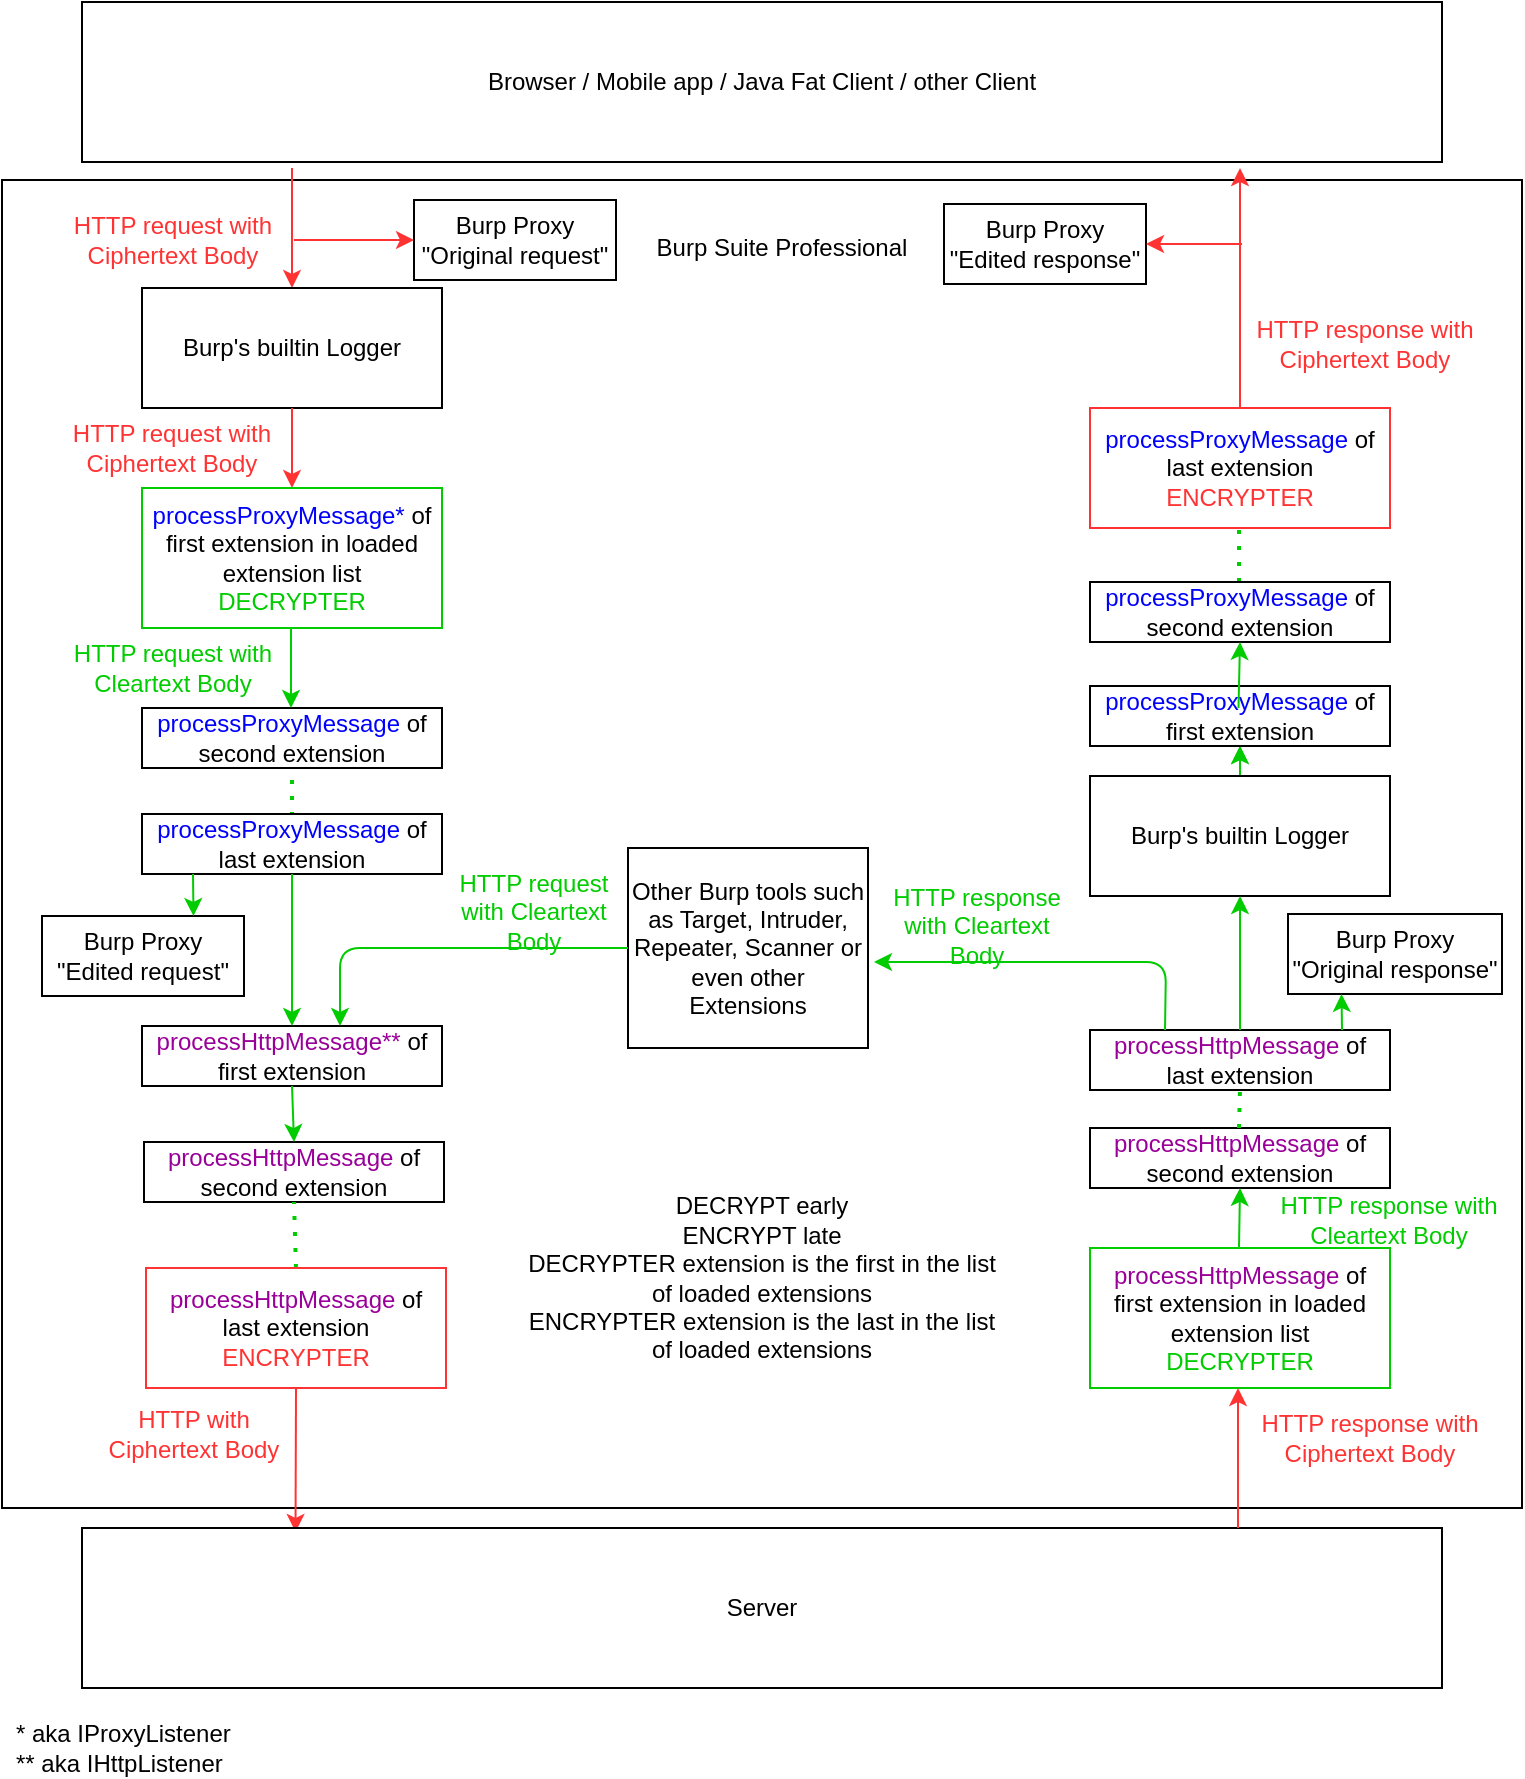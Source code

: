<mxfile version="17.4.3" type="device"><diagram id="dkXKInsyoWn6bSrBnqrR" name="Page-1"><mxGraphModel dx="1426" dy="708" grid="1" gridSize="10" guides="1" tooltips="1" connect="1" arrows="1" fold="1" page="1" pageScale="1" pageWidth="827" pageHeight="1169" math="0" shadow="0"><root><mxCell id="0"/><mxCell id="1" parent="0"/><mxCell id="VUZe7Qizo7GHWYzlB827-75" value="" style="rounded=0;whiteSpace=wrap;html=1;fontColor=#000000;align=left;" parent="1" vertex="1"><mxGeometry x="40" y="146" width="760" height="664" as="geometry"/></mxCell><mxCell id="VUZe7Qizo7GHWYzlB827-1" value="Browser / Mobile app / Java Fat Client / other Client" style="rounded=0;whiteSpace=wrap;html=1;" parent="1" vertex="1"><mxGeometry x="80" y="57" width="680" height="80" as="geometry"/></mxCell><mxCell id="VUZe7Qizo7GHWYzlB827-2" value="" style="endArrow=classic;html=1;fillColor=#f8cecc;strokeColor=#FF3333;entryX=0.5;entryY=0;entryDx=0;entryDy=0;" parent="1" target="VUZe7Qizo7GHWYzlB827-7" edge="1"><mxGeometry width="50" height="50" relative="1" as="geometry"><mxPoint x="185" y="140" as="sourcePoint"/><mxPoint x="199.964" y="200" as="targetPoint"/><Array as="points"/></mxGeometry></mxCell><mxCell id="VUZe7Qizo7GHWYzlB827-4" value="HTTP request with Ciphertext Body" style="text;html=1;strokeColor=none;fillColor=none;align=center;verticalAlign=middle;whiteSpace=wrap;rounded=0;fontColor=#FF3333;" parent="1" vertex="1"><mxGeometry x="70" y="166" width="111" height="20" as="geometry"/></mxCell><mxCell id="VUZe7Qizo7GHWYzlB827-7" value="Burp's builtin Logger" style="rounded=0;whiteSpace=wrap;html=1;" parent="1" vertex="1"><mxGeometry x="110" y="200" width="150" height="60" as="geometry"/></mxCell><mxCell id="VUZe7Qizo7GHWYzlB827-8" value="" style="endArrow=classic;html=1;fontColor=#FF3333;strokeColor=#FF3333;exitX=0.5;exitY=1;exitDx=0;exitDy=0;entryX=0.5;entryY=0;entryDx=0;entryDy=0;" parent="1" source="VUZe7Qizo7GHWYzlB827-7" target="VUZe7Qizo7GHWYzlB827-10" edge="1"><mxGeometry width="50" height="50" relative="1" as="geometry"><mxPoint x="400" y="390" as="sourcePoint"/><mxPoint x="200" y="300" as="targetPoint"/></mxGeometry></mxCell><mxCell id="VUZe7Qizo7GHWYzlB827-10" value="&lt;div&gt;&lt;font color=&quot;#0000FF&quot;&gt;processProxyMessage*&lt;/font&gt; of first extension in loaded extension list&lt;/div&gt;&lt;div&gt;&lt;font color=&quot;#00CC00&quot;&gt;DECRYPTER&lt;/font&gt;&lt;br&gt;&lt;/div&gt;" style="rounded=0;whiteSpace=wrap;html=1;strokeColor=#00CC00;" parent="1" vertex="1"><mxGeometry x="110" y="300" width="150" height="70" as="geometry"/></mxCell><mxCell id="VUZe7Qizo7GHWYzlB827-12" value="&lt;div&gt;&lt;font color=&quot;#0000FF&quot;&gt;processProxyMessage&lt;/font&gt; of second extension&lt;br&gt;&lt;/div&gt;" style="rounded=0;whiteSpace=wrap;html=1;" parent="1" vertex="1"><mxGeometry x="110" y="410" width="150" height="30" as="geometry"/></mxCell><mxCell id="VUZe7Qizo7GHWYzlB827-13" value="HTTP request with Cleartext Body" style="text;html=1;strokeColor=none;fillColor=none;align=center;verticalAlign=middle;whiteSpace=wrap;rounded=0;fontColor=#00CC00;" parent="1" vertex="1"><mxGeometry x="70" y="380" width="111" height="20" as="geometry"/></mxCell><mxCell id="VUZe7Qizo7GHWYzlB827-14" value="" style="endArrow=classic;html=1;exitX=0.5;exitY=1;exitDx=0;exitDy=0;entryX=0.5;entryY=0;entryDx=0;entryDy=0;fontColor=#00CC00;strokeColor=#00CC00;" parent="1" edge="1"><mxGeometry width="50" height="50" relative="1" as="geometry"><mxPoint x="184.5" y="370" as="sourcePoint"/><mxPoint x="184.5" y="410" as="targetPoint"/></mxGeometry></mxCell><mxCell id="VUZe7Qizo7GHWYzlB827-16" value="" style="endArrow=none;dashed=1;html=1;dashPattern=1 3;strokeWidth=2;fontColor=#00CC00;entryX=0.5;entryY=1;entryDx=0;entryDy=0;strokeColor=#00CC00;" parent="1" target="VUZe7Qizo7GHWYzlB827-12" edge="1"><mxGeometry width="50" height="50" relative="1" as="geometry"><mxPoint x="185" y="480" as="sourcePoint"/><mxPoint x="450" y="390" as="targetPoint"/></mxGeometry></mxCell><mxCell id="VUZe7Qizo7GHWYzlB827-17" value="&lt;div&gt;&lt;font color=&quot;#0000FF&quot;&gt;processProxyMessage&lt;/font&gt; of last extension&lt;br&gt;&lt;/div&gt;" style="rounded=0;whiteSpace=wrap;html=1;" parent="1" vertex="1"><mxGeometry x="110" y="463" width="150" height="30" as="geometry"/></mxCell><mxCell id="VUZe7Qizo7GHWYzlB827-19" value="Other Burp tools such as Target, Intruder, Repeater, Scanner or even other Extensions" style="rounded=0;whiteSpace=wrap;html=1;" parent="1" vertex="1"><mxGeometry x="353" y="480" width="120" height="100" as="geometry"/></mxCell><mxCell id="VUZe7Qizo7GHWYzlB827-20" value="&lt;div&gt;* aka IProxyListener&lt;/div&gt;&lt;div&gt;** aka IHttpListener&lt;/div&gt;" style="text;html=1;strokeColor=none;fillColor=none;align=left;verticalAlign=middle;whiteSpace=wrap;rounded=0;fontColor=#000000;" parent="1" vertex="1"><mxGeometry x="45" y="920" width="280" height="20" as="geometry"/></mxCell><mxCell id="VUZe7Qizo7GHWYzlB827-21" value="&lt;div&gt;&lt;font color=&quot;#990099&quot;&gt;processHttpMessage**&lt;/font&gt; of first extension&lt;br&gt;&lt;/div&gt;" style="rounded=0;whiteSpace=wrap;html=1;" parent="1" vertex="1"><mxGeometry x="110" y="569" width="150" height="30" as="geometry"/></mxCell><mxCell id="VUZe7Qizo7GHWYzlB827-23" value="" style="endArrow=classic;html=1;exitX=0.5;exitY=1;exitDx=0;exitDy=0;entryX=0.5;entryY=0;entryDx=0;entryDy=0;fontColor=#00CC00;strokeColor=#00CC00;" parent="1" edge="1" target="VUZe7Qizo7GHWYzlB827-21" source="VUZe7Qizo7GHWYzlB827-17"><mxGeometry width="50" height="50" relative="1" as="geometry"><mxPoint x="181" y="510" as="sourcePoint"/><mxPoint x="181" y="550" as="targetPoint"/></mxGeometry></mxCell><mxCell id="VUZe7Qizo7GHWYzlB827-24" value="HTTP request with Cleartext Body" style="text;html=1;strokeColor=none;fillColor=none;align=center;verticalAlign=middle;whiteSpace=wrap;rounded=0;fontColor=#00CC00;" parent="1" vertex="1"><mxGeometry x="261" y="502" width="90" height="20" as="geometry"/></mxCell><mxCell id="VUZe7Qizo7GHWYzlB827-25" value="" style="endArrow=classic;html=1;fontColor=#000000;strokeColor=#00CC00;entryX=0.66;entryY=0;entryDx=0;entryDy=0;entryPerimeter=0;exitX=0;exitY=0.5;exitDx=0;exitDy=0;" parent="1" source="VUZe7Qizo7GHWYzlB827-19" target="VUZe7Qizo7GHWYzlB827-21" edge="1"><mxGeometry width="50" height="50" relative="1" as="geometry"><mxPoint x="400" y="490" as="sourcePoint"/><mxPoint x="450" y="440" as="targetPoint"/><Array as="points"><mxPoint x="209" y="530"/></Array></mxGeometry></mxCell><mxCell id="VUZe7Qizo7GHWYzlB827-26" value="&lt;div&gt;&lt;font color=&quot;#990099&quot;&gt;processHttpMessage&lt;/font&gt; of second extension&lt;br&gt;&lt;/div&gt;" style="rounded=0;whiteSpace=wrap;html=1;" parent="1" vertex="1"><mxGeometry x="111" y="627" width="150" height="30" as="geometry"/></mxCell><mxCell id="VUZe7Qizo7GHWYzlB827-28" value="" style="endArrow=classic;html=1;exitX=0.5;exitY=1;exitDx=0;exitDy=0;fontColor=#00CC00;strokeColor=#00CC00;entryX=0.5;entryY=0;entryDx=0;entryDy=0;" parent="1" edge="1" target="VUZe7Qizo7GHWYzlB827-26" source="VUZe7Qizo7GHWYzlB827-21"><mxGeometry width="50" height="50" relative="1" as="geometry"><mxPoint x="181.5" y="580" as="sourcePoint"/><mxPoint x="185" y="620" as="targetPoint"/></mxGeometry></mxCell><mxCell id="VUZe7Qizo7GHWYzlB827-29" value="" style="endArrow=none;dashed=1;html=1;dashPattern=1 3;strokeWidth=2;fontColor=#00CC00;entryX=0.5;entryY=1;entryDx=0;entryDy=0;strokeColor=#00CC00;exitX=0.5;exitY=0;exitDx=0;exitDy=0;" parent="1" target="VUZe7Qizo7GHWYzlB827-26" edge="1" source="VUZe7Qizo7GHWYzlB827-30"><mxGeometry width="50" height="50" relative="1" as="geometry"><mxPoint x="182" y="690" as="sourcePoint"/><mxPoint x="447" y="600" as="targetPoint"/></mxGeometry></mxCell><mxCell id="VUZe7Qizo7GHWYzlB827-30" value="&lt;div&gt;&lt;font color=&quot;#990099&quot;&gt;processHttpMessage&lt;/font&gt; of last extension&lt;/div&gt;&lt;div&gt;&lt;font color=&quot;#FF3333&quot;&gt;ENCRYPTER&lt;/font&gt;&lt;br&gt;&lt;/div&gt;" style="rounded=0;whiteSpace=wrap;html=1;strokeColor=#FF3333;" parent="1" vertex="1"><mxGeometry x="112" y="690" width="150" height="60" as="geometry"/></mxCell><mxCell id="VUZe7Qizo7GHWYzlB827-34" value="HTTP with Ciphertext Body" style="text;html=1;strokeColor=none;fillColor=none;align=center;verticalAlign=middle;whiteSpace=wrap;rounded=0;fontColor=#FF3333;" parent="1" vertex="1"><mxGeometry x="91" y="763" width="90" height="20" as="geometry"/></mxCell><mxCell id="VUZe7Qizo7GHWYzlB827-35" value="" style="endArrow=classic;html=1;fontColor=#FF3333;strokeColor=#FF3333;exitX=0.5;exitY=1;exitDx=0;exitDy=0;entryX=0.157;entryY=0.025;entryDx=0;entryDy=0;entryPerimeter=0;" parent="1" edge="1" target="VUZe7Qizo7GHWYzlB827-36" source="VUZe7Qizo7GHWYzlB827-30"><mxGeometry width="50" height="50" relative="1" as="geometry"><mxPoint x="181" y="750" as="sourcePoint"/><mxPoint x="181" y="820" as="targetPoint"/></mxGeometry></mxCell><mxCell id="VUZe7Qizo7GHWYzlB827-36" value="Server" style="rounded=0;whiteSpace=wrap;html=1;" parent="1" vertex="1"><mxGeometry x="80" y="820" width="680" height="80" as="geometry"/></mxCell><mxCell id="VUZe7Qizo7GHWYzlB827-37" value="HTTP request with Ciphertext Body" style="text;html=1;strokeColor=none;fillColor=none;align=center;verticalAlign=middle;whiteSpace=wrap;rounded=0;fontColor=#FF3333;" parent="1" vertex="1"><mxGeometry x="70" y="270" width="110" height="20" as="geometry"/></mxCell><mxCell id="VUZe7Qizo7GHWYzlB827-43" value="&lt;div&gt;&lt;font color=&quot;#990099&quot;&gt;processHttpMessage&lt;/font&gt; of first extension in loaded extension list&lt;/div&gt;&lt;div&gt;&lt;font color=&quot;#00CC00&quot;&gt;DECRYPTER&lt;/font&gt;&lt;br&gt;&lt;/div&gt;" style="rounded=0;whiteSpace=wrap;html=1;strokeColor=#00CC00;" parent="1" vertex="1"><mxGeometry x="584" y="680" width="150" height="70" as="geometry"/></mxCell><mxCell id="VUZe7Qizo7GHWYzlB827-44" value="" style="endArrow=classic;html=1;fontColor=#FF3333;strokeColor=#FF3333;exitX=0.8;exitY=0;exitDx=0;exitDy=0;exitPerimeter=0;" parent="1" edge="1"><mxGeometry width="50" height="50" relative="1" as="geometry"><mxPoint x="658" y="820" as="sourcePoint"/><mxPoint x="658" y="750" as="targetPoint"/></mxGeometry></mxCell><mxCell id="VUZe7Qizo7GHWYzlB827-45" value="HTTP response with Ciphertext Body" style="text;html=1;strokeColor=none;fillColor=none;align=center;verticalAlign=middle;whiteSpace=wrap;rounded=0;fontColor=#FF3333;" parent="1" vertex="1"><mxGeometry x="664" y="765" width="120" height="20" as="geometry"/></mxCell><mxCell id="VUZe7Qizo7GHWYzlB827-47" value="&lt;div&gt;&lt;font color=&quot;#990099&quot;&gt;processHttpMessage&lt;/font&gt; of second extension&lt;br&gt;&lt;/div&gt;" style="rounded=0;whiteSpace=wrap;html=1;" parent="1" vertex="1"><mxGeometry x="584" y="620" width="150" height="30" as="geometry"/></mxCell><mxCell id="VUZe7Qizo7GHWYzlB827-48" value="HTTP response with Cleartext Body" style="text;html=1;strokeColor=none;fillColor=none;align=center;verticalAlign=middle;whiteSpace=wrap;rounded=0;fontColor=#00CC00;" parent="1" vertex="1"><mxGeometry x="673" y="656" width="121" height="20" as="geometry"/></mxCell><mxCell id="VUZe7Qizo7GHWYzlB827-51" value="" style="endArrow=classic;html=1;exitX=0.5;exitY=1;exitDx=0;exitDy=0;entryX=0.5;entryY=1;entryDx=0;entryDy=0;fontColor=#00CC00;strokeColor=#00CC00;" parent="1" target="VUZe7Qizo7GHWYzlB827-47" edge="1"><mxGeometry width="50" height="50" relative="1" as="geometry"><mxPoint x="658.5" y="680" as="sourcePoint"/><mxPoint x="658.5" y="720" as="targetPoint"/></mxGeometry></mxCell><mxCell id="VUZe7Qizo7GHWYzlB827-52" value="&lt;div&gt;&lt;font color=&quot;#990099&quot;&gt;processHttpMessage&lt;/font&gt; of last extension&lt;br&gt;&lt;/div&gt;" style="rounded=0;whiteSpace=wrap;html=1;" parent="1" vertex="1"><mxGeometry x="584" y="571" width="150" height="30" as="geometry"/></mxCell><mxCell id="VUZe7Qizo7GHWYzlB827-54" value="" style="endArrow=none;dashed=1;html=1;dashPattern=1 3;strokeWidth=2;fontColor=#00CC00;strokeColor=#00CC00;entryX=0.5;entryY=1;entryDx=0;entryDy=0;" parent="1" target="VUZe7Qizo7GHWYzlB827-52" edge="1"><mxGeometry width="50" height="50" relative="1" as="geometry"><mxPoint x="658.5" y="620" as="sourcePoint"/><mxPoint x="659" y="600" as="targetPoint"/></mxGeometry></mxCell><mxCell id="VUZe7Qizo7GHWYzlB827-56" value="HTTP response with Cleartext Body" style="text;html=1;strokeColor=none;fillColor=none;align=center;verticalAlign=middle;whiteSpace=wrap;rounded=0;fontColor=#00CC00;" parent="1" vertex="1"><mxGeometry x="484" y="509" width="87" height="20" as="geometry"/></mxCell><mxCell id="VUZe7Qizo7GHWYzlB827-64" value="" style="edgeStyle=orthogonalEdgeStyle;rounded=0;orthogonalLoop=1;jettySize=auto;html=1;fontColor=#000000;strokeColor=#00CC00;" parent="1" source="VUZe7Qizo7GHWYzlB827-57" target="VUZe7Qizo7GHWYzlB827-62" edge="1"><mxGeometry relative="1" as="geometry"/></mxCell><mxCell id="VUZe7Qizo7GHWYzlB827-65" value="" style="edgeStyle=orthogonalEdgeStyle;rounded=0;orthogonalLoop=1;jettySize=auto;html=1;fontColor=#000000;strokeColor=#00CC00;" parent="1" source="VUZe7Qizo7GHWYzlB827-57" target="VUZe7Qizo7GHWYzlB827-62" edge="1"><mxGeometry relative="1" as="geometry"/></mxCell><mxCell id="VUZe7Qizo7GHWYzlB827-57" value="Burp's builtin Logger" style="rounded=0;whiteSpace=wrap;html=1;" parent="1" vertex="1"><mxGeometry x="584" y="444" width="150" height="60" as="geometry"/></mxCell><mxCell id="VUZe7Qizo7GHWYzlB827-60" value="" style="endArrow=classic;html=1;exitX=0.5;exitY=0;exitDx=0;exitDy=0;entryX=0.5;entryY=1;entryDx=0;entryDy=0;fontColor=#00CC00;strokeColor=#00CC00;" parent="1" edge="1" target="VUZe7Qizo7GHWYzlB827-57" source="VUZe7Qizo7GHWYzlB827-52"><mxGeometry width="50" height="50" relative="1" as="geometry"><mxPoint x="658.5" y="557" as="sourcePoint"/><mxPoint x="659" y="527" as="targetPoint"/></mxGeometry></mxCell><mxCell id="VUZe7Qizo7GHWYzlB827-61" value="" style="endArrow=classic;html=1;exitX=0.25;exitY=0;exitDx=0;exitDy=0;entryX=1.025;entryY=0.57;entryDx=0;entryDy=0;fontColor=#00CC00;strokeColor=#00CC00;entryPerimeter=0;" parent="1" source="VUZe7Qizo7GHWYzlB827-52" target="VUZe7Qizo7GHWYzlB827-19" edge="1"><mxGeometry width="50" height="50" relative="1" as="geometry"><mxPoint x="668.5" y="567" as="sourcePoint"/><mxPoint x="669" y="537" as="targetPoint"/><Array as="points"><mxPoint x="622" y="537"/></Array></mxGeometry></mxCell><mxCell id="VUZe7Qizo7GHWYzlB827-62" value="&lt;div&gt;&lt;font color=&quot;#0000FF&quot;&gt;processProxyMessage&lt;/font&gt; of first extension&lt;br&gt;&lt;/div&gt;" style="rounded=0;whiteSpace=wrap;html=1;" parent="1" vertex="1"><mxGeometry x="584" y="399" width="150" height="30" as="geometry"/></mxCell><mxCell id="VUZe7Qizo7GHWYzlB827-66" value="" style="endArrow=none;dashed=1;html=1;dashPattern=1 3;strokeWidth=2;fontColor=#00CC00;entryX=0.5;entryY=1;entryDx=0;entryDy=0;strokeColor=#00CC00;" parent="1" edge="1"><mxGeometry width="50" height="50" relative="1" as="geometry"><mxPoint x="658.5" y="355" as="sourcePoint"/><mxPoint x="658.5" y="315" as="targetPoint"/></mxGeometry></mxCell><mxCell id="VUZe7Qizo7GHWYzlB827-67" value="&lt;div&gt;&lt;font color=&quot;#0000FF&quot;&gt;processProxyMessage&lt;/font&gt; of second extension&lt;br&gt;&lt;/div&gt;" style="rounded=0;whiteSpace=wrap;html=1;" parent="1" vertex="1"><mxGeometry x="584" y="347" width="150" height="30" as="geometry"/></mxCell><mxCell id="VUZe7Qizo7GHWYzlB827-68" value="" style="endArrow=classic;html=1;exitX=0.5;exitY=0;exitDx=0;exitDy=0;entryX=0.5;entryY=1;entryDx=0;entryDy=0;fontColor=#00CC00;strokeColor=#00CC00;" parent="1" target="VUZe7Qizo7GHWYzlB827-67" edge="1"><mxGeometry width="50" height="50" relative="1" as="geometry"><mxPoint x="658.25" y="410" as="sourcePoint"/><mxPoint x="659.75" y="382" as="targetPoint"/></mxGeometry></mxCell><mxCell id="VUZe7Qizo7GHWYzlB827-71" value="&lt;div&gt;&lt;font color=&quot;#0000FF&quot;&gt;processProxyMessage&lt;/font&gt; of last extension&lt;/div&gt;&lt;div&gt;&lt;font color=&quot;#FF3333&quot;&gt;ENCRYPTER&lt;/font&gt;&lt;br&gt;&lt;/div&gt;" style="rounded=0;whiteSpace=wrap;html=1;strokeColor=#FF3333;" parent="1" vertex="1"><mxGeometry x="584" y="260" width="150" height="60" as="geometry"/></mxCell><mxCell id="VUZe7Qizo7GHWYzlB827-72" value="HTTP response with Ciphertext Body" style="text;html=1;strokeColor=none;fillColor=none;align=center;verticalAlign=middle;whiteSpace=wrap;rounded=0;fontColor=#FF3333;" parent="1" vertex="1"><mxGeometry x="665.5" y="218" width="111" height="20" as="geometry"/></mxCell><mxCell id="VUZe7Qizo7GHWYzlB827-73" value="" style="endArrow=classic;html=1;fillColor=#f8cecc;strokeColor=#FF3333;exitX=0.5;exitY=0;exitDx=0;exitDy=0;" parent="1" source="VUZe7Qizo7GHWYzlB827-71" edge="1"><mxGeometry width="50" height="50" relative="1" as="geometry"><mxPoint x="650" y="150" as="sourcePoint"/><mxPoint x="659" y="140" as="targetPoint"/><Array as="points"/></mxGeometry></mxCell><mxCell id="VUZe7Qizo7GHWYzlB827-74" value="&lt;div&gt;DECRYPT early&lt;/div&gt;&lt;div&gt;ENCRYPT late&lt;/div&gt;&lt;div&gt;DECRYPTER extension is the first in the list of loaded extensions&lt;/div&gt;&lt;div&gt;ENCRYPTER extension is the last in the list of loaded extensions&lt;/div&gt;" style="text;html=1;strokeColor=none;fillColor=none;align=center;verticalAlign=middle;whiteSpace=wrap;rounded=0;fontColor=#000000;" parent="1" vertex="1"><mxGeometry x="300" y="660" width="240" height="70" as="geometry"/></mxCell><mxCell id="VUZe7Qizo7GHWYzlB827-76" value="&lt;div&gt;Burp Suite Professional&lt;/div&gt;" style="text;html=1;strokeColor=none;fillColor=none;align=center;verticalAlign=middle;whiteSpace=wrap;rounded=0;fontColor=#000000;" parent="1" vertex="1"><mxGeometry x="340" y="170" width="180" height="20" as="geometry"/></mxCell><mxCell id="ApEN3VMoazmKm9fUP8JA-1" value="&lt;div&gt;Burp Proxy &lt;br&gt;&lt;/div&gt;&lt;div&gt;&quot;Original request&quot;&lt;/div&gt;" style="rounded=0;whiteSpace=wrap;html=1;" vertex="1" parent="1"><mxGeometry x="246" y="156" width="101" height="40" as="geometry"/></mxCell><mxCell id="ApEN3VMoazmKm9fUP8JA-2" value="" style="endArrow=classic;html=1;fontColor=#FF3333;strokeColor=#FF3333;entryX=0;entryY=0.5;entryDx=0;entryDy=0;" edge="1" parent="1"><mxGeometry width="50" height="50" relative="1" as="geometry"><mxPoint x="186" y="176" as="sourcePoint"/><mxPoint x="246" y="176" as="targetPoint"/></mxGeometry></mxCell><mxCell id="ApEN3VMoazmKm9fUP8JA-3" value="&lt;div&gt;Burp Proxy &lt;br&gt;&lt;/div&gt;&lt;div&gt;&quot;Edited response&quot;&lt;/div&gt;" style="rounded=0;whiteSpace=wrap;html=1;" vertex="1" parent="1"><mxGeometry x="511" y="158" width="101" height="40" as="geometry"/></mxCell><mxCell id="ApEN3VMoazmKm9fUP8JA-4" value="" style="endArrow=classic;html=1;fontColor=#FF3333;strokeColor=#FF3333;entryX=1;entryY=0.5;entryDx=0;entryDy=0;" edge="1" parent="1" target="ApEN3VMoazmKm9fUP8JA-3"><mxGeometry width="50" height="50" relative="1" as="geometry"><mxPoint x="660" y="178" as="sourcePoint"/><mxPoint x="720" y="179.5" as="targetPoint"/></mxGeometry></mxCell><mxCell id="ApEN3VMoazmKm9fUP8JA-5" value="&lt;div&gt;Burp Proxy &lt;br&gt;&lt;/div&gt;&lt;div&gt;&quot;Edited request&quot;&lt;/div&gt;" style="rounded=0;whiteSpace=wrap;html=1;" vertex="1" parent="1"><mxGeometry x="60" y="514" width="101" height="40" as="geometry"/></mxCell><mxCell id="ApEN3VMoazmKm9fUP8JA-6" value="" style="endArrow=classic;html=1;exitX=0.5;exitY=1;exitDx=0;exitDy=0;fontColor=#00CC00;strokeColor=#00CC00;entryX=0.75;entryY=0;entryDx=0;entryDy=0;" edge="1" parent="1" target="ApEN3VMoazmKm9fUP8JA-5"><mxGeometry width="50" height="50" relative="1" as="geometry"><mxPoint x="135.5" y="493" as="sourcePoint"/><mxPoint x="136" y="520" as="targetPoint"/></mxGeometry></mxCell><mxCell id="ApEN3VMoazmKm9fUP8JA-9" value="&lt;div&gt;Burp Proxy &lt;br&gt;&lt;/div&gt;&lt;div&gt;&quot;Original response&quot;&lt;/div&gt;" style="rounded=0;whiteSpace=wrap;html=1;" vertex="1" parent="1"><mxGeometry x="683" y="513" width="107" height="40" as="geometry"/></mxCell><mxCell id="ApEN3VMoazmKm9fUP8JA-10" value="" style="endArrow=classic;html=1;exitX=0.5;exitY=0;exitDx=0;exitDy=0;fontColor=#00CC00;strokeColor=#00CC00;entryX=0.25;entryY=1;entryDx=0;entryDy=0;" edge="1" parent="1" target="ApEN3VMoazmKm9fUP8JA-9"><mxGeometry width="50" height="50" relative="1" as="geometry"><mxPoint x="710" y="571" as="sourcePoint"/><mxPoint x="710" y="550" as="targetPoint"/></mxGeometry></mxCell></root></mxGraphModel></diagram></mxfile>